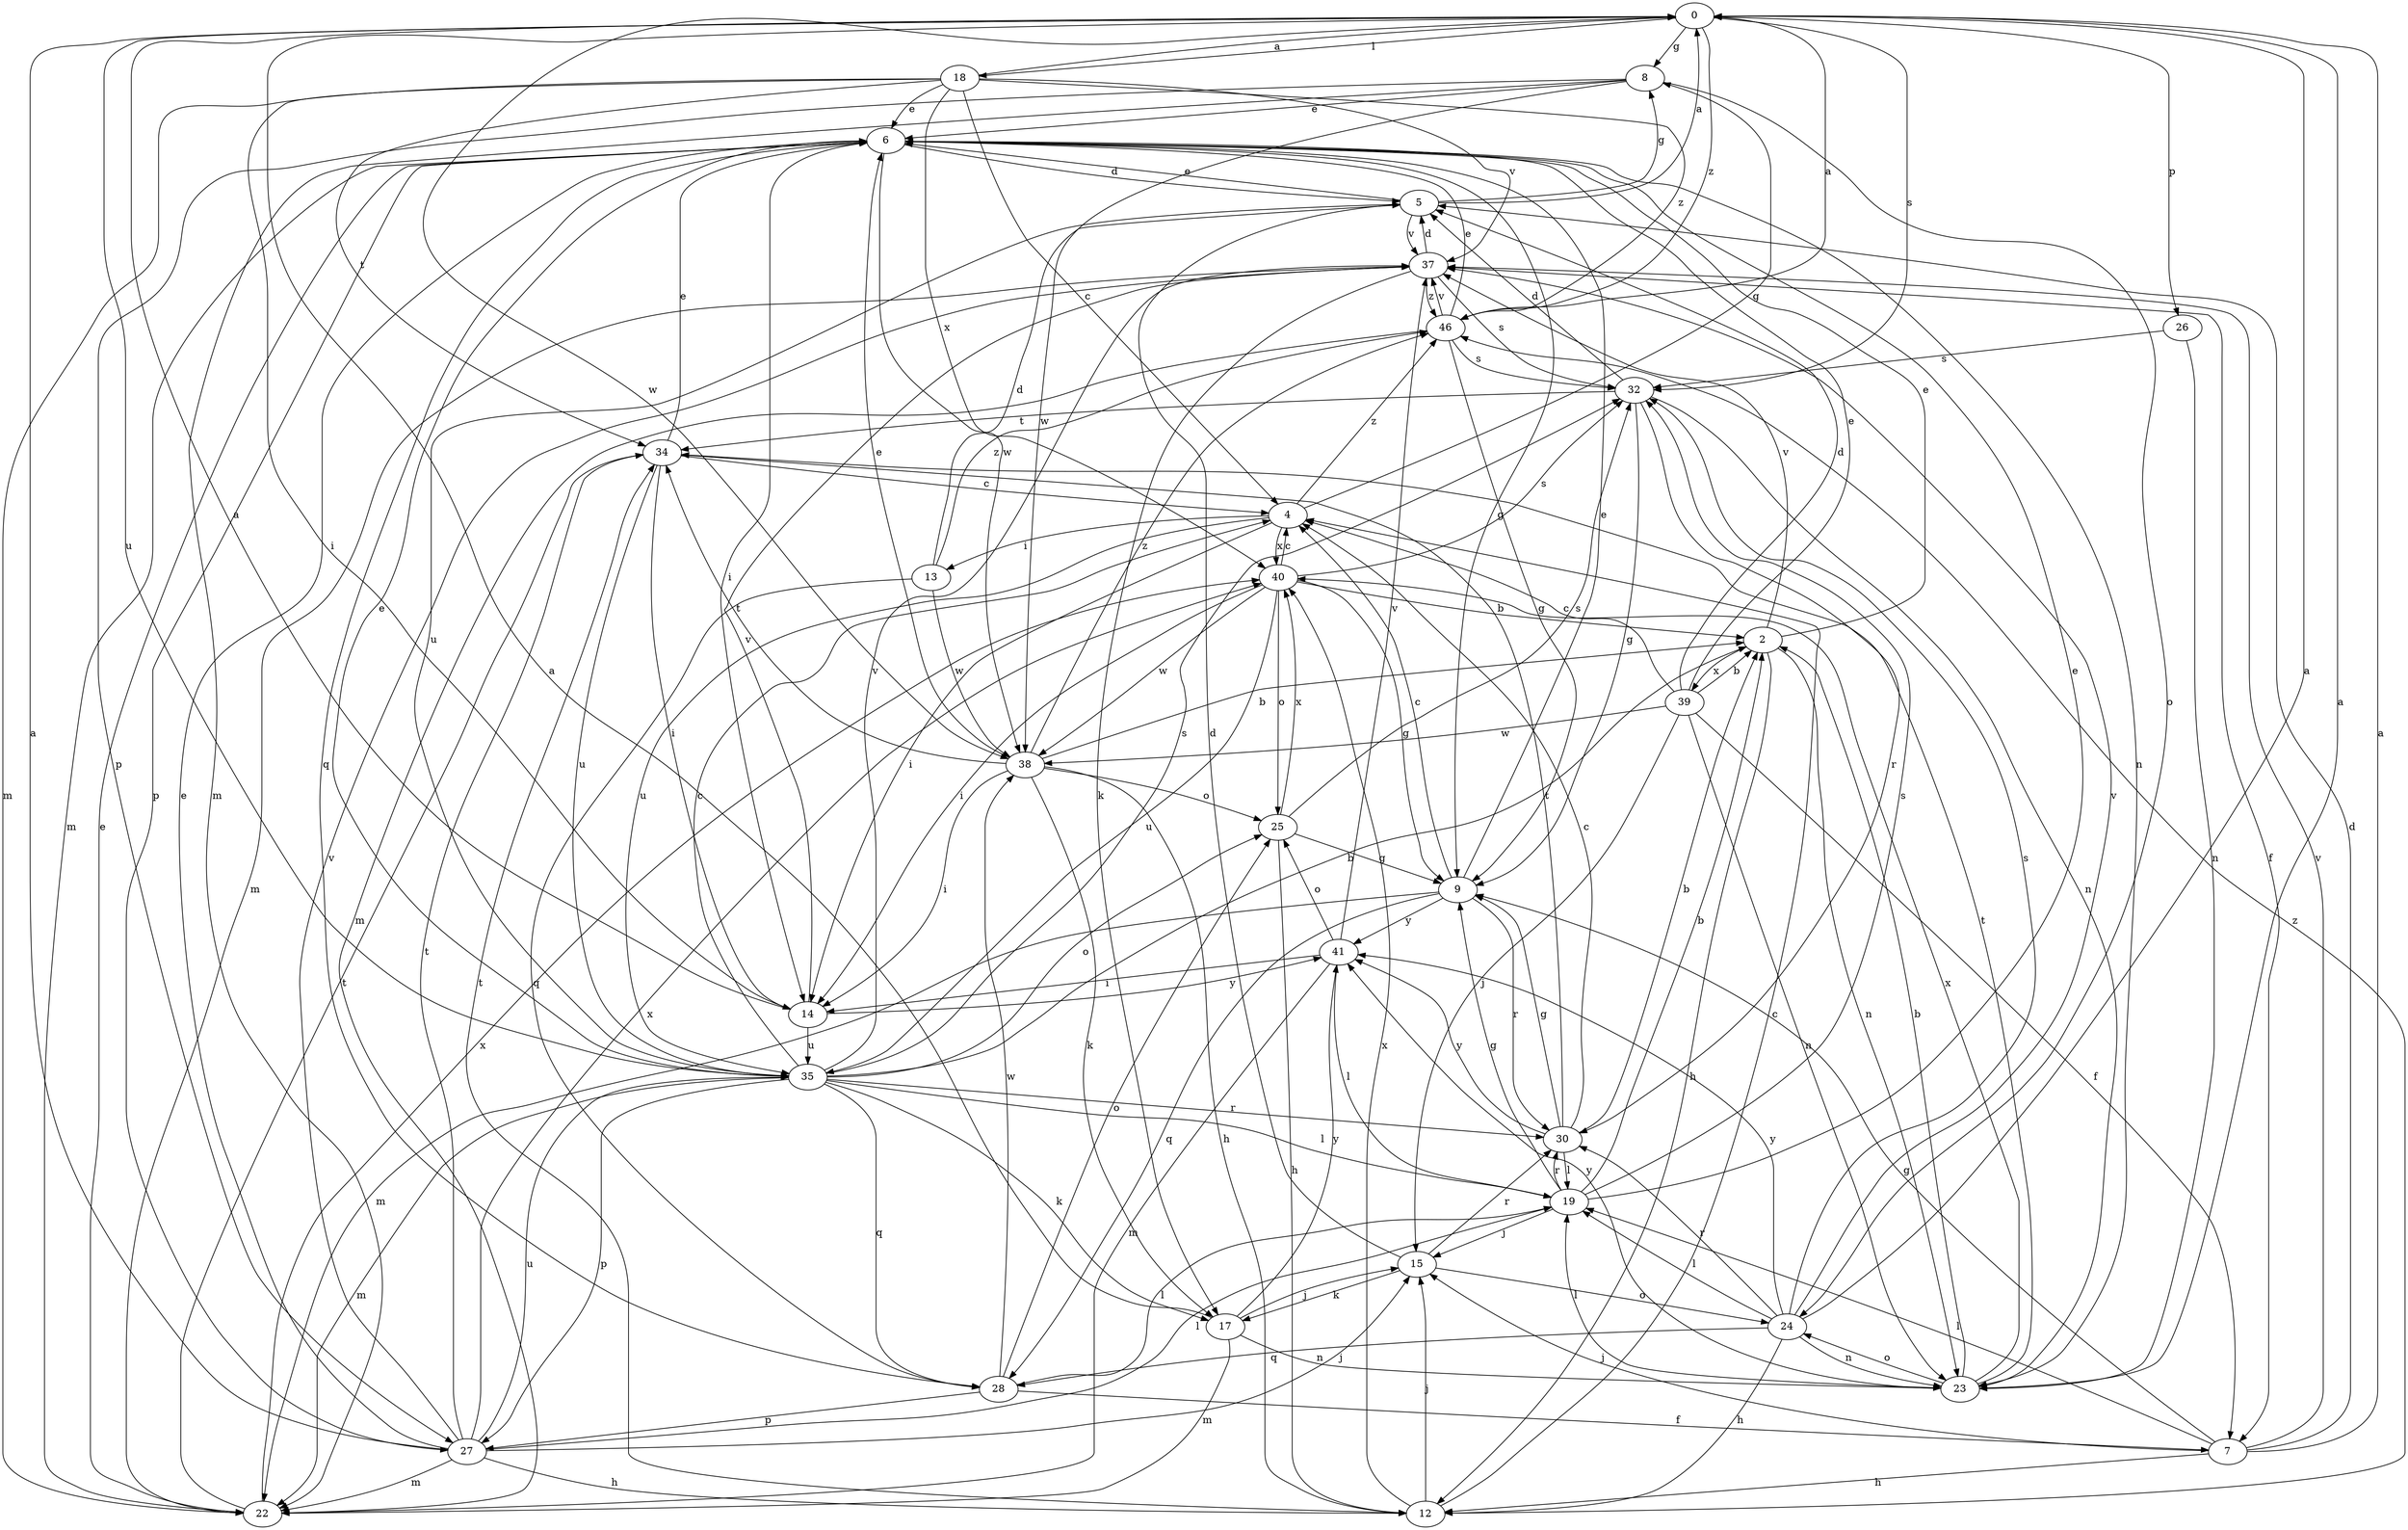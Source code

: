 strict digraph  {
0;
2;
4;
5;
6;
7;
8;
9;
12;
13;
14;
15;
17;
18;
19;
22;
23;
24;
25;
26;
27;
28;
30;
32;
34;
35;
37;
38;
39;
40;
41;
46;
0 -> 8  [label=g];
0 -> 18  [label=l];
0 -> 26  [label=p];
0 -> 32  [label=s];
0 -> 35  [label=u];
0 -> 38  [label=w];
0 -> 46  [label=z];
2 -> 6  [label=e];
2 -> 12  [label=h];
2 -> 23  [label=n];
2 -> 37  [label=v];
2 -> 39  [label=x];
4 -> 8  [label=g];
4 -> 13  [label=i];
4 -> 14  [label=i];
4 -> 35  [label=u];
4 -> 40  [label=x];
4 -> 46  [label=z];
5 -> 0  [label=a];
5 -> 6  [label=e];
5 -> 8  [label=g];
5 -> 35  [label=u];
5 -> 37  [label=v];
6 -> 5  [label=d];
6 -> 9  [label=g];
6 -> 14  [label=i];
6 -> 22  [label=m];
6 -> 23  [label=n];
6 -> 27  [label=p];
6 -> 28  [label=q];
6 -> 38  [label=w];
7 -> 0  [label=a];
7 -> 5  [label=d];
7 -> 9  [label=g];
7 -> 12  [label=h];
7 -> 15  [label=j];
7 -> 19  [label=l];
7 -> 37  [label=v];
8 -> 6  [label=e];
8 -> 22  [label=m];
8 -> 24  [label=o];
8 -> 27  [label=p];
8 -> 38  [label=w];
9 -> 4  [label=c];
9 -> 6  [label=e];
9 -> 22  [label=m];
9 -> 28  [label=q];
9 -> 30  [label=r];
9 -> 41  [label=y];
12 -> 4  [label=c];
12 -> 15  [label=j];
12 -> 34  [label=t];
12 -> 40  [label=x];
12 -> 46  [label=z];
13 -> 5  [label=d];
13 -> 28  [label=q];
13 -> 38  [label=w];
13 -> 46  [label=z];
14 -> 0  [label=a];
14 -> 35  [label=u];
14 -> 37  [label=v];
14 -> 41  [label=y];
15 -> 5  [label=d];
15 -> 17  [label=k];
15 -> 24  [label=o];
15 -> 30  [label=r];
17 -> 0  [label=a];
17 -> 15  [label=j];
17 -> 22  [label=m];
17 -> 23  [label=n];
17 -> 41  [label=y];
18 -> 0  [label=a];
18 -> 4  [label=c];
18 -> 6  [label=e];
18 -> 14  [label=i];
18 -> 22  [label=m];
18 -> 34  [label=t];
18 -> 37  [label=v];
18 -> 40  [label=x];
18 -> 46  [label=z];
19 -> 2  [label=b];
19 -> 6  [label=e];
19 -> 9  [label=g];
19 -> 15  [label=j];
19 -> 30  [label=r];
19 -> 32  [label=s];
22 -> 6  [label=e];
22 -> 34  [label=t];
22 -> 40  [label=x];
23 -> 0  [label=a];
23 -> 2  [label=b];
23 -> 19  [label=l];
23 -> 24  [label=o];
23 -> 34  [label=t];
23 -> 40  [label=x];
23 -> 41  [label=y];
24 -> 0  [label=a];
24 -> 12  [label=h];
24 -> 19  [label=l];
24 -> 23  [label=n];
24 -> 28  [label=q];
24 -> 30  [label=r];
24 -> 32  [label=s];
24 -> 37  [label=v];
24 -> 41  [label=y];
25 -> 9  [label=g];
25 -> 12  [label=h];
25 -> 32  [label=s];
25 -> 40  [label=x];
26 -> 23  [label=n];
26 -> 32  [label=s];
27 -> 0  [label=a];
27 -> 6  [label=e];
27 -> 12  [label=h];
27 -> 15  [label=j];
27 -> 19  [label=l];
27 -> 22  [label=m];
27 -> 34  [label=t];
27 -> 35  [label=u];
27 -> 37  [label=v];
27 -> 40  [label=x];
28 -> 7  [label=f];
28 -> 19  [label=l];
28 -> 25  [label=o];
28 -> 27  [label=p];
28 -> 38  [label=w];
30 -> 2  [label=b];
30 -> 4  [label=c];
30 -> 9  [label=g];
30 -> 19  [label=l];
30 -> 34  [label=t];
30 -> 41  [label=y];
32 -> 5  [label=d];
32 -> 9  [label=g];
32 -> 23  [label=n];
32 -> 30  [label=r];
32 -> 34  [label=t];
34 -> 4  [label=c];
34 -> 6  [label=e];
34 -> 14  [label=i];
34 -> 35  [label=u];
35 -> 2  [label=b];
35 -> 4  [label=c];
35 -> 6  [label=e];
35 -> 17  [label=k];
35 -> 19  [label=l];
35 -> 22  [label=m];
35 -> 25  [label=o];
35 -> 27  [label=p];
35 -> 28  [label=q];
35 -> 30  [label=r];
35 -> 32  [label=s];
35 -> 37  [label=v];
37 -> 5  [label=d];
37 -> 7  [label=f];
37 -> 17  [label=k];
37 -> 22  [label=m];
37 -> 32  [label=s];
37 -> 46  [label=z];
38 -> 2  [label=b];
38 -> 6  [label=e];
38 -> 12  [label=h];
38 -> 14  [label=i];
38 -> 17  [label=k];
38 -> 25  [label=o];
38 -> 34  [label=t];
38 -> 46  [label=z];
39 -> 2  [label=b];
39 -> 4  [label=c];
39 -> 5  [label=d];
39 -> 6  [label=e];
39 -> 7  [label=f];
39 -> 15  [label=j];
39 -> 23  [label=n];
39 -> 38  [label=w];
40 -> 2  [label=b];
40 -> 4  [label=c];
40 -> 9  [label=g];
40 -> 14  [label=i];
40 -> 25  [label=o];
40 -> 32  [label=s];
40 -> 35  [label=u];
40 -> 38  [label=w];
41 -> 14  [label=i];
41 -> 19  [label=l];
41 -> 22  [label=m];
41 -> 25  [label=o];
41 -> 37  [label=v];
46 -> 0  [label=a];
46 -> 6  [label=e];
46 -> 9  [label=g];
46 -> 22  [label=m];
46 -> 32  [label=s];
46 -> 37  [label=v];
}
